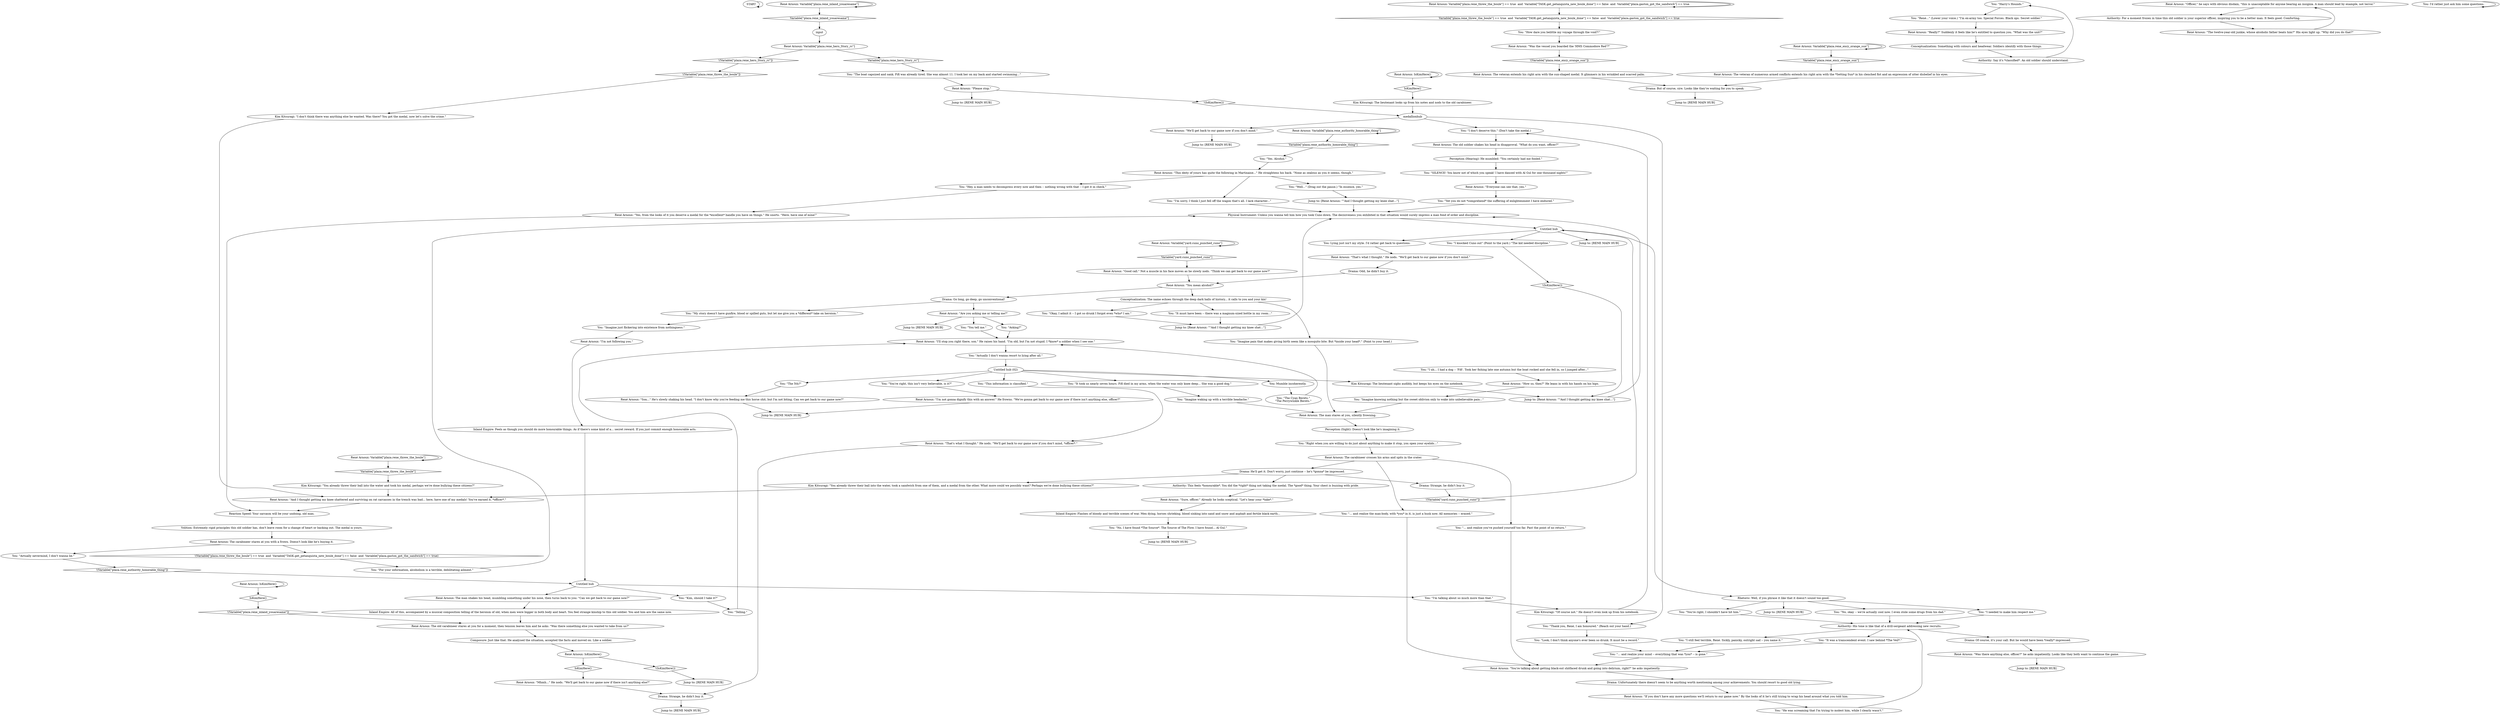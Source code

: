 # PLAZA / RENE WC HERO STORY
# Red check to impress René with a hero-story of your own.
# ==================================================
digraph G {
	  0 [label="START"];
	  1 [label="input"];
	  2 [label="Inland Empire: All of this, accompanied by a musical composition telling of the heroism of old, when men were bigger in both body and heart. You feel strange kinship to this old soldier. You and him are the same now."];
	  3 [label="Perception (Hearing): He mumbled: \"You certainly had me fooled.\""];
	  4 [label="Jump to: [RENE MAIN HUB]"];
	  5 [label="You: \"Telling.\""];
	  6 [label="Kim Kitsuragi: \"Of course not.\" He doesn't even look up from his notebook."];
	  7 [label="René Arnoux: \"How so, then?\" He leans in with his hands on his hips."];
	  8 [label="René Arnoux: The carabineer stares at you with a frown. Doesn't look like he's buying it."];
	  9 [label="medallionhub"];
	  10 [label="Untitled hub"];
	  11 [label="Jump to: [RENE MAIN HUB]"];
	  12 [label="You: \"He was screaming that I'm trying to molest him, while I clearly wasn't.\""];
	  13 [label="Jump to: [RENE MAIN HUB]"];
	  14 [label="You: \"It took us nearly seven hours. Fifi died in my arms, when the water was only knee deep... She was a good dog.\""];
	  15 [label="You: \"The Cyan Berets.\"\n\"The Perrywinkle Berets.\""];
	  16 [label="René Arnoux: \"That's what I thought.\" He nods. \"We'll get back to our game now if you don't mind.\""];
	  17 [label="Drama: But of course, sire. Looks like they're waiting for you to speak."];
	  18 [label="Inland Empire: Flashes of bloody and terrible scenes of war. Men dying, horses shrieking, blood sinking into sand and snow and asphalt and fertile black earth..."];
	  19 [label="You: \"Imagine just flickering into existence from nothingness.\""];
	  20 [label="René Arnoux: \"Sure, officer.\" Already he looks sceptical. \"Let's hear your *take*.\""];
	  21 [label="René Arnoux: Variable[\"plaza.rene_authority_honorable_thing\"]"];
	  22 [label="Variable[\"plaza.rene_authority_honorable_thing\"]", shape=diamond];
	  23 [label="!(Variable[\"plaza.rene_authority_honorable_thing\"])", shape=diamond];
	  24 [label="René Arnoux: The old soldier shakes his head in disapproval. \"What do you want, officer?\""];
	  25 [label="René Arnoux: The man shakes his head, mumbling something under his nose, then turns back to you: \"Can we get back to our game now?\""];
	  26 [label="You: \"Well...\" (Drag out the pause.) \"In essence, yes.\""];
	  27 [label="You: \"For your information, alcoholism is a terrible, debilitating ailment.\""];
	  28 [label="René Arnoux: Variable[\"plaza.rene_threw_the_boule\"]"];
	  29 [label="Variable[\"plaza.rene_threw_the_boule\"]", shape=diamond];
	  30 [label="!(Variable[\"plaza.rene_threw_the_boule\"])", shape=diamond];
	  31 [label="Drama: Unfortunately there doesn't seem to be anything worth mentioning among your achievements. You should resort to good old lying."];
	  32 [label="René Arnoux: IsKimHere()"];
	  33 [label="IsKimHere()", shape=diamond];
	  34 [label="!(IsKimHere())", shape=diamond];
	  35 [label="You: \"You're right, this isn't very believable, is it?\""];
	  36 [label="You: \"This information is classified.\""];
	  37 [label="You: \"Harry's Hounds.\""];
	  38 [label="Untitled hub (02)"];
	  39 [label="René Arnoux: \"Good call.\" Not a muscle in his face moves as he slowly nods. \"Think we can get back to our game now?\""];
	  40 [label="Physical Instrument: Unless you wanna tell him how you took Cuno down. The decisiveness you exhibited in that situation would surely impress a man fond of order and discipline."];
	  41 [label="René Arnoux: \"And I thought getting my knee shattered and surviving on rat carcasses in the trench was bad... here, have one of my medals! You've earned it, *officer*.\""];
	  42 [label="Jump to: [RENE MAIN HUB]"];
	  43 [label="René Arnoux: \"You mean alcohol?\""];
	  44 [label="Jump to: [RENE MAIN HUB]"];
	  45 [label="Drama: Strange, he didn't buy it."];
	  46 [label="You: \"Imagine pain that makes giving birth seem like a mosquito bite. But *inside your head*.\" (Point to your head.)"];
	  47 [label="You: \"No, I have found *The Source*. The Source of The Flow. I have found... Al Gul.\""];
	  48 [label="René Arnoux: Variable[\"plaza.rene_inland_youaresame\"]"];
	  49 [label="Variable[\"plaza.rene_inland_youaresame\"]", shape=diamond];
	  50 [label="!(Variable[\"plaza.rene_inland_youaresame\"])", shape=diamond];
	  51 [label="Kim Kitsuragi: The lieutenant sighs audibly, but keeps his eyes on the notebook."];
	  52 [label="You: \"Actually I don't wanna resort to lying after all.\""];
	  53 [label="René Arnoux: \"We'll get back to our game now if you don't mind.\""];
	  54 [label="You: \"Kim, should I take it?\""];
	  55 [label="You: \"How dare you belittle my voyage through the void?!\""];
	  56 [label="Kim Kitsuragi: \"You already threw their ball into the water, took a sandwich from one of them, and a medal from the other. What more could we possibly want? Perhaps we're done bullying these citizens?\""];
	  57 [label="You: \"Imagine knowing nothing but the sweet oblivion only to wake into unbelievable pain...\""];
	  58 [label="Authority: His tone is like that of a drill-sergeant addressing new recruits."];
	  59 [label="René Arnoux: \"Officer,\" he says with obvious disdain, \"this is unacceptable for anyone bearing an insignia. A man should lead by example, not terror.\""];
	  60 [label="Rhetoric: Well, if you phrase it like that it doesn't sound too good."];
	  61 [label="You: \"René...\" (Lower your voice.) \"I'm ex-army too. Special Forces. Black ops. Secret soldier.\""];
	  62 [label="René Arnoux: \"Mhmh...\" He nods. \"We'll get back to our game now if there isn't anything else?\""];
	  63 [label="René Arnoux: Variable[\"plaza.rene_threw_the_boule\"] == true  and  Variable[\"TASK.get_petanquista_new_boule_done\"] == false  and  Variable[\"plaza.gaston_got_the_sandwich\"] == true"];
	  64 [label="Variable[\"plaza.rene_threw_the_boule\"] == true  and  Variable[\"TASK.get_petanquista_new_boule_done\"] == false  and  Variable[\"plaza.gaston_got_the_sandwich\"] == true", shape=diamond];
	  65 [label="!(Variable[\"plaza.rene_threw_the_boule\"] == true  and  Variable[\"TASK.get_petanquista_new_boule_done\"] == false  and  Variable[\"plaza.gaston_got_the_sandwich\"] == true)", shape=diamond];
	  66 [label="You: \"The boat capsized and sank. Fifi was already tired. She was almost 11. I took her on my back and started swimming...\""];
	  67 [label="Drama: Go long, go deep, go unconventional!"];
	  68 [label="You: \"SILENCE! You know not of which you speak! I have danced with Al Gul for one thousand nights!\""];
	  69 [label="Authority: This feels *honourable*. You did the *right* thing not taking the medal. The *good* thing. Your chest is buzzing with pride."];
	  70 [label="You: \"Imagine waking up with a terrible headache.\""];
	  71 [label="René Arnoux: \"Son...\" He's slowly shaking his head. \"I don't know why you're feeding me this horse shit, but I'm not biting. Can we get back to our game now?\""];
	  72 [label="René Arnoux: \"Are you asking me or telling me?\""];
	  73 [label="You: I'd rather just ask him some questions."];
	  74 [label="Drama: Of course, it's your call. But he would have been *really* impressed."];
	  75 [label="You: \"Look, I don't think anyone's ever been so drunk. It must be a record.\""];
	  76 [label="René Arnoux: Variable[\"plaza.rene_ency_orange_sun\"]"];
	  77 [label="Variable[\"plaza.rene_ency_orange_sun\"]", shape=diamond];
	  78 [label="!(Variable[\"plaza.rene_ency_orange_sun\"])", shape=diamond];
	  79 [label="Conceptualization: The name echoes through the deep dark halls of history... it calls to you and your kin!"];
	  80 [label="You: \"Yes. Alcohol.\""];
	  81 [label="Inland Empire: Feels as though you should do more honourable things. As if there's some kind of a... secret reward. If you just commit enough honourable acts."];
	  82 [label="Drama: He'll get it. Don't worry, just continue -- he's *gonna* be impressed."];
	  83 [label="You: \"... and realize your mind -- everything that was *you* -- is gone.\""];
	  84 [label="René Arnoux: IsKimHere()"];
	  85 [label="IsKimHere()", shape=diamond];
	  86 [label="!(IsKimHere())", shape=diamond];
	  87 [label="René Arnoux: \"The twelve-year-old junkie, whose alcoholic father beats him?\" His eyes light up. \"Why did you do that?\""];
	  88 [label="René Arnoux: \"If you don't have any more questions we'll return to our game now.\" By the looks of it he's still trying to wrap his head around what you told him."];
	  89 [label="René Arnoux: Variable[\"yard.cuno_punched_cuno\"]"];
	  90 [label="Variable[\"yard.cuno_punched_cuno\"]", shape=diamond];
	  91 [label="!(Variable[\"yard.cuno_punched_cuno\"])", shape=diamond];
	  92 [label="Jump to: [RENE MAIN HUB]"];
	  93 [label="You: \"I uh... I had a dog -- 'Fifi'. Took her fishing late one autumn but the boat rocked and she fell in, so I jumped after...\""];
	  94 [label="René Arnoux: Variable[\"plaza.rene_hero_Story_rc\"]"];
	  95 [label="Variable[\"plaza.rene_hero_Story_rc\"]", shape=diamond];
	  96 [label="!(Variable[\"plaza.rene_hero_Story_rc\"])", shape=diamond];
	  97 [label="You: \"... and realize the man-body, with *you* in it, is just a husk now. All memories -- erased.\""];
	  98 [label="You: \"... and realize you've pushed yourself too far. Past the point of no return.\""];
	  99 [label="You: \"I needed to make him respect me.\""];
	  100 [label="René Arnoux: \"I'll stop you right there, son.\" He raises his hand. \"I'm old, but I'm not stupid. I *know* a soldier when I see one.\""];
	  101 [label="René Arnoux: IsKimHere()"];
	  102 [label="IsKimHere()", shape=diamond];
	  103 [label="!(IsKimHere())", shape=diamond];
	  104 [label="René Arnoux: \"Was the vessel you boarded the 'HMS Commodore Red'?\""];
	  105 [label="Kim Kitsuragi: \"I don't think there was anything else he wanted. Was there? You got the medal, now let's solve the crime.\""];
	  106 [label="You: \"I still feel terrible, René. Sickly, panicky, outright sad -- you name it.\""];
	  107 [label="You: Mumble incoherently."];
	  108 [label="Jump to: [RENE MAIN HUB]"];
	  109 [label="You: \"I'm talking about so much more than that.\""];
	  110 [label="Jump to: [René Arnoux: \"\"And I thought getting my knee shat...\"]"];
	  111 [label="Reaction Speed: Your sarcasm will be your undoing, old man."];
	  112 [label="René Arnoux: \"That's what I thought.\" He nods. \"We'll get back to our game now if you don't mind, *officer*.\""];
	  113 [label="Composure: Just like that. He analysed the situation, accepted the facts and moved on. Like a soldier."];
	  114 [label="Jump to: [René Arnoux: \"\"And I thought getting my knee shat...\"]"];
	  115 [label="Kim Kitsuragi: \"You already threw their ball into the water and took his medal, perhaps we're done bullying these citizens?\""];
	  116 [label="You: \"I'm sorry, I think I just fell off the wagon that's all. I lack character...\""];
	  117 [label="René Arnoux: \"This deity of yours has quite the following in Martinaise...\" He straightens his back. \"None as zealous as you it seems, though.\""];
	  118 [label="You: \"You're right, I shouldn't have hit him.\""];
	  119 [label="You: \"The 5th?\""];
	  120 [label="Authority: Say it's *classified*. An old soldier should understand."];
	  121 [label="René Arnoux: \"Everyone can see that, yes.\""];
	  122 [label="You: \"Actually nevermind, I don't wanna lie.\""];
	  123 [label="René Arnoux: The old carabineer stares at you for a moment, then tension leaves him and he asks: \"Was there something else you wanted to take from us?\""];
	  124 [label="René Arnoux: \"I'm not following you.\""];
	  125 [label="You: \"It was a transcendent event. I saw behind *The Veil*.\""];
	  126 [label="You: \"It must have been -- there was a magnum-sized bottle in my room...\""];
	  127 [label="You: \"Yet you do not *comprehend* the suffering of enlightenment I have endured.\""];
	  128 [label="René Arnoux: \"You're talking about getting black-out shitfaced drunk and going into delirium, right?\" he asks impatiently."];
	  129 [label="You: \"Hey, a man needs to decompress every now and then -- nothing wrong with that -- I got it in check.\""];
	  130 [label="René Arnoux: \"Yes, from the looks of it you deserve a medal for the *excellent* handle you have on things.\" He snorts. \"Here, have one of mine!\""];
	  131 [label="Jump to: [René Arnoux: \"\"And I thought getting my knee shat...\"]"];
	  132 [label="Kim Kitsuragi: The lieutenant looks up from his notes and nods to the old carabineer."];
	  133 [label="Drama: Strange, he didn't buy it."];
	  134 [label="Drama: Odd, he didn't buy it."];
	  135 [label="Jump to: [RENE MAIN HUB]"];
	  136 [label="You: \"I don't deserve this.\" (Don't take the medal.)"];
	  137 [label="René Arnoux: The veteran extends his right arm with the sun-shaped medal. It glimmers in his wrinkled and scarred palm."];
	  138 [label="René Arnoux: The veteran of numerous armed conflicts extends his right arm with the *Setting Sun* in his clenched fist and an expression of utter disbelief in his eyes."];
	  139 [label="Jump to: [RENE MAIN HUB]"];
	  140 [label="Perception (Sight): Doesn't look like he's imagining it."];
	  141 [label="Authority: For a moment frozen in time this old soldier is your superior officer, inspiring you to be a better man. It feels good. Comforting."];
	  142 [label="René Arnoux: \"Really?\" Suddenly it feels like he's entitled to question you. \"What was the unit?\""];
	  143 [label="You: \"Asking?\""];
	  144 [label="You: \"You tell me.\""];
	  145 [label="You: \"Right when you are willing to do just about anything to make it stop, you open your eyelids...\""];
	  146 [label="You: \"I knocked Cuno out\" (Point to the yard.) \"The kid needed discipline.\""];
	  147 [label="René Arnoux: \"I'm not gonna dignify this with an answer.\" He frowns. \"We're gonna get back to our game now if there isn't anything else, officer?\""];
	  148 [label="Conceptualization: Something with colours and headwear. Soldiers identify with those things."];
	  149 [label="You: \"Thank you, René, I am honoured.\" (Reach out your hand.)"];
	  150 [label="René Arnoux: The carabineer crosses his arms and spits in the crater."];
	  151 [label="You: \"No, okay -- we're actually cool now. I even stole some drugs from his dad.\""];
	  152 [label="Untitled hub"];
	  153 [label="Jump to: [RENE MAIN HUB]"];
	  154 [label="René Arnoux: The man stares at you, silently frowning."];
	  155 [label="You: \"My story doesn't have gunfire, blood or spilled guts, but let me give you a *different* take on heroism.\""];
	  156 [label="You: \"Okay, I admit it -- I got so drunk I forgot even *who* I am.\""];
	  157 [label="Volition: Extremely rigid principles this old soldier has, don't leave room for a change of heart or backing out. The medal is yours."];
	  158 [label="René Arnoux: \"Please stop.\""];
	  159 [label="Jump to: [RENE MAIN HUB]"];
	  160 [label="René Arnoux: \"Was there anything else, officer?\" he asks impatiently. Looks like they both want to continue the game."];
	  161 [label="You: Lying just isn't my style. I'd rather get back to questions."];
	  0 -> 0
	  1 -> 94
	  2 -> 123
	  3 -> 68
	  5 -> 100
	  6 -> 136
	  6 -> 149
	  7 -> 57
	  8 -> 65
	  8 -> 122
	  9 -> 136
	  9 -> 53
	  9 -> 149
	  10 -> 25
	  10 -> 109
	  10 -> 54
	  12 -> 58
	  14 -> 70
	  15 -> 100
	  16 -> 134
	  17 -> 135
	  18 -> 47
	  19 -> 124
	  20 -> 18
	  21 -> 21
	  21 -> 22
	  22 -> 80
	  23 -> 10
	  24 -> 3
	  25 -> 2
	  26 -> 131
	  27 -> 40
	  28 -> 28
	  28 -> 29
	  29 -> 115
	  30 -> 105
	  31 -> 88
	  32 -> 32
	  32 -> 33
	  33 -> 132
	  34 -> 9
	  35 -> 147
	  36 -> 112
	  37 -> 61
	  38 -> 35
	  38 -> 36
	  38 -> 107
	  38 -> 14
	  38 -> 51
	  38 -> 119
	  39 -> 43
	  40 -> 152
	  41 -> 111
	  43 -> 67
	  43 -> 79
	  45 -> 91
	  46 -> 154
	  47 -> 42
	  48 -> 48
	  48 -> 49
	  49 -> 1
	  50 -> 123
	  51 -> 114
	  52 -> 38
	  53 -> 44
	  54 -> 5
	  55 -> 104
	  56 -> 41
	  57 -> 154
	  58 -> 74
	  58 -> 125
	  58 -> 106
	  59 -> 141
	  60 -> 11
	  60 -> 99
	  60 -> 118
	  60 -> 151
	  61 -> 142
	  62 -> 133
	  63 -> 64
	  63 -> 63
	  64 -> 55
	  65 -> 27
	  66 -> 158
	  67 -> 72
	  67 -> 155
	  68 -> 121
	  69 -> 20
	  70 -> 154
	  71 -> 153
	  72 -> 144
	  72 -> 4
	  72 -> 143
	  73 -> 73
	  74 -> 160
	  75 -> 83
	  76 -> 76
	  76 -> 77
	  77 -> 138
	  78 -> 137
	  79 -> 46
	  79 -> 156
	  79 -> 126
	  80 -> 117
	  81 -> 10
	  82 -> 56
	  82 -> 69
	  82 -> 45
	  83 -> 128
	  84 -> 84
	  84 -> 85
	  85 -> 50
	  86 -> 114
	  87 -> 59
	  88 -> 12
	  89 -> 89
	  89 -> 90
	  90 -> 39
	  91 -> 152
	  93 -> 7
	  94 -> 96
	  94 -> 95
	  95 -> 66
	  96 -> 30
	  97 -> 128
	  98 -> 128
	  99 -> 58
	  100 -> 52
	  101 -> 102
	  101 -> 103
	  102 -> 62
	  103 -> 139
	  104 -> 78
	  105 -> 41
	  106 -> 83
	  107 -> 15
	  109 -> 6
	  110 -> 40
	  111 -> 157
	  112 -> 133
	  113 -> 101
	  114 -> 40
	  115 -> 41
	  116 -> 40
	  117 -> 129
	  117 -> 26
	  117 -> 116
	  118 -> 58
	  119 -> 71
	  120 -> 37
	  121 -> 127
	  122 -> 23
	  123 -> 113
	  124 -> 81
	  125 -> 83
	  126 -> 110
	  127 -> 40
	  128 -> 31
	  129 -> 130
	  130 -> 111
	  131 -> 40
	  132 -> 9
	  133 -> 159
	  134 -> 43
	  136 -> 24
	  137 -> 17
	  138 -> 17
	  140 -> 145
	  141 -> 87
	  142 -> 148
	  143 -> 100
	  144 -> 100
	  145 -> 150
	  146 -> 86
	  147 -> 153
	  148 -> 120
	  149 -> 75
	  150 -> 97
	  150 -> 82
	  150 -> 98
	  151 -> 58
	  152 -> 161
	  152 -> 146
	  152 -> 92
	  152 -> 60
	  154 -> 140
	  155 -> 19
	  156 -> 110
	  157 -> 8
	  158 -> 34
	  158 -> 13
	  160 -> 108
	  161 -> 16
}

